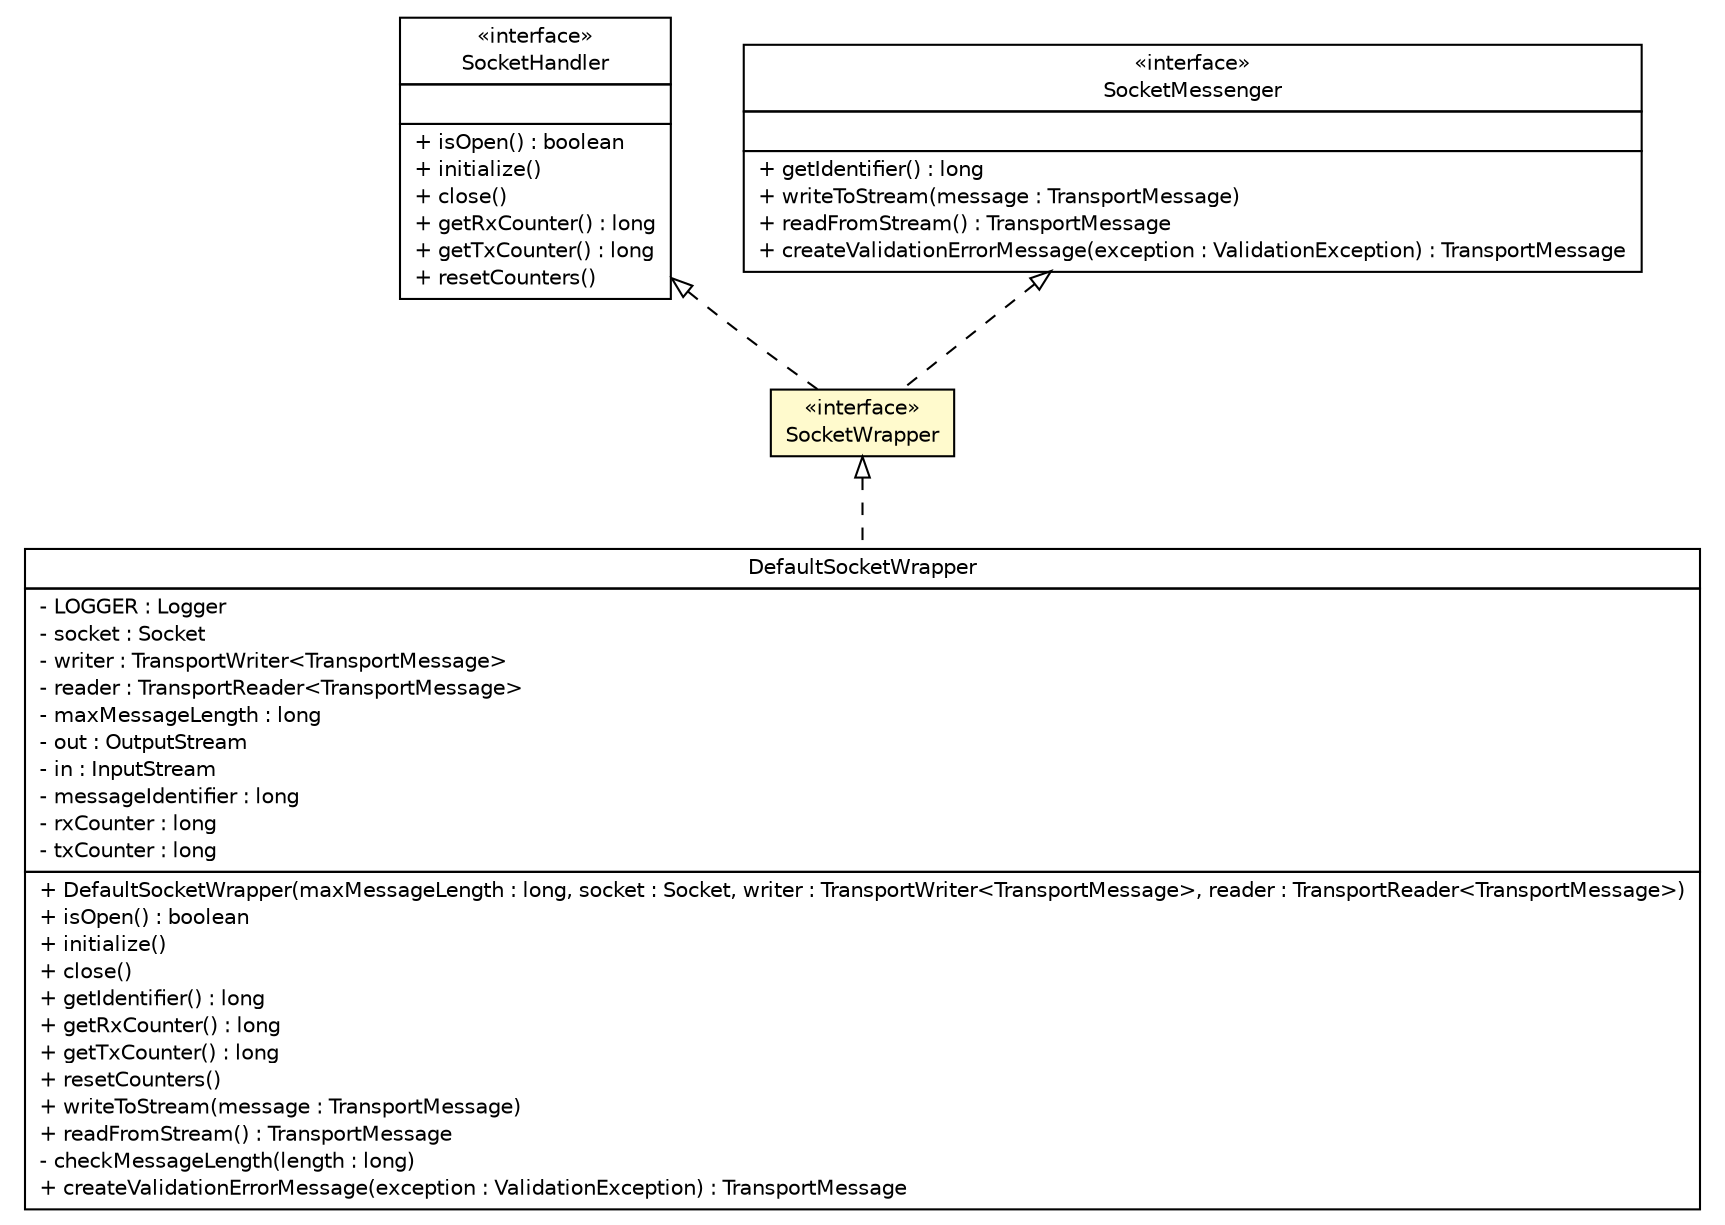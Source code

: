 #!/usr/local/bin/dot
#
# Class diagram 
# Generated by UMLGraph version R5_6 (http://www.umlgraph.org/)
#

digraph G {
	edge [fontname="Helvetica",fontsize=10,labelfontname="Helvetica",labelfontsize=10];
	node [fontname="Helvetica",fontsize=10,shape=plaintext];
	nodesep=0.25;
	ranksep=0.5;
	// org.ietf.nea.pt.socket.SocketWrapper
	c1144 [label=<<table title="org.ietf.nea.pt.socket.SocketWrapper" border="0" cellborder="1" cellspacing="0" cellpadding="2" port="p" bgcolor="lemonChiffon" href="./SocketWrapper.html">
		<tr><td><table border="0" cellspacing="0" cellpadding="1">
<tr><td align="center" balign="center"> &#171;interface&#187; </td></tr>
<tr><td align="center" balign="center"> SocketWrapper </td></tr>
		</table></td></tr>
		</table>>, URL="./SocketWrapper.html", fontname="Helvetica", fontcolor="black", fontsize=10.0];
	// org.ietf.nea.pt.socket.SocketHandler
	c1147 [label=<<table title="org.ietf.nea.pt.socket.SocketHandler" border="0" cellborder="1" cellspacing="0" cellpadding="2" port="p" href="./SocketHandler.html">
		<tr><td><table border="0" cellspacing="0" cellpadding="1">
<tr><td align="center" balign="center"> &#171;interface&#187; </td></tr>
<tr><td align="center" balign="center"> SocketHandler </td></tr>
		</table></td></tr>
		<tr><td><table border="0" cellspacing="0" cellpadding="1">
<tr><td align="left" balign="left">  </td></tr>
		</table></td></tr>
		<tr><td><table border="0" cellspacing="0" cellpadding="1">
<tr><td align="left" balign="left"> + isOpen() : boolean </td></tr>
<tr><td align="left" balign="left"> + initialize() </td></tr>
<tr><td align="left" balign="left"> + close() </td></tr>
<tr><td align="left" balign="left"> + getRxCounter() : long </td></tr>
<tr><td align="left" balign="left"> + getTxCounter() : long </td></tr>
<tr><td align="left" balign="left"> + resetCounters() </td></tr>
		</table></td></tr>
		</table>>, URL="./SocketHandler.html", fontname="Helvetica", fontcolor="black", fontsize=10.0];
	// org.ietf.nea.pt.socket.SocketMessenger
	c1148 [label=<<table title="org.ietf.nea.pt.socket.SocketMessenger" border="0" cellborder="1" cellspacing="0" cellpadding="2" port="p" href="./SocketMessenger.html">
		<tr><td><table border="0" cellspacing="0" cellpadding="1">
<tr><td align="center" balign="center"> &#171;interface&#187; </td></tr>
<tr><td align="center" balign="center"> SocketMessenger </td></tr>
		</table></td></tr>
		<tr><td><table border="0" cellspacing="0" cellpadding="1">
<tr><td align="left" balign="left">  </td></tr>
		</table></td></tr>
		<tr><td><table border="0" cellspacing="0" cellpadding="1">
<tr><td align="left" balign="left"> + getIdentifier() : long </td></tr>
<tr><td align="left" balign="left"> + writeToStream(message : TransportMessage) </td></tr>
<tr><td align="left" balign="left"> + readFromStream() : TransportMessage </td></tr>
<tr><td align="left" balign="left"> + createValidationErrorMessage(exception : ValidationException) : TransportMessage </td></tr>
		</table></td></tr>
		</table>>, URL="./SocketMessenger.html", fontname="Helvetica", fontcolor="black", fontsize=10.0];
	// org.ietf.nea.pt.socket.simple.DefaultSocketWrapper
	c1158 [label=<<table title="org.ietf.nea.pt.socket.simple.DefaultSocketWrapper" border="0" cellborder="1" cellspacing="0" cellpadding="2" port="p" href="./simple/DefaultSocketWrapper.html">
		<tr><td><table border="0" cellspacing="0" cellpadding="1">
<tr><td align="center" balign="center"> DefaultSocketWrapper </td></tr>
		</table></td></tr>
		<tr><td><table border="0" cellspacing="0" cellpadding="1">
<tr><td align="left" balign="left"> - LOGGER : Logger </td></tr>
<tr><td align="left" balign="left"> - socket : Socket </td></tr>
<tr><td align="left" balign="left"> - writer : TransportWriter&lt;TransportMessage&gt; </td></tr>
<tr><td align="left" balign="left"> - reader : TransportReader&lt;TransportMessage&gt; </td></tr>
<tr><td align="left" balign="left"> - maxMessageLength : long </td></tr>
<tr><td align="left" balign="left"> - out : OutputStream </td></tr>
<tr><td align="left" balign="left"> - in : InputStream </td></tr>
<tr><td align="left" balign="left"> - messageIdentifier : long </td></tr>
<tr><td align="left" balign="left"> - rxCounter : long </td></tr>
<tr><td align="left" balign="left"> - txCounter : long </td></tr>
		</table></td></tr>
		<tr><td><table border="0" cellspacing="0" cellpadding="1">
<tr><td align="left" balign="left"> + DefaultSocketWrapper(maxMessageLength : long, socket : Socket, writer : TransportWriter&lt;TransportMessage&gt;, reader : TransportReader&lt;TransportMessage&gt;) </td></tr>
<tr><td align="left" balign="left"> + isOpen() : boolean </td></tr>
<tr><td align="left" balign="left"> + initialize() </td></tr>
<tr><td align="left" balign="left"> + close() </td></tr>
<tr><td align="left" balign="left"> + getIdentifier() : long </td></tr>
<tr><td align="left" balign="left"> + getRxCounter() : long </td></tr>
<tr><td align="left" balign="left"> + getTxCounter() : long </td></tr>
<tr><td align="left" balign="left"> + resetCounters() </td></tr>
<tr><td align="left" balign="left"> + writeToStream(message : TransportMessage) </td></tr>
<tr><td align="left" balign="left"> + readFromStream() : TransportMessage </td></tr>
<tr><td align="left" balign="left"> - checkMessageLength(length : long) </td></tr>
<tr><td align="left" balign="left"> + createValidationErrorMessage(exception : ValidationException) : TransportMessage </td></tr>
		</table></td></tr>
		</table>>, URL="./simple/DefaultSocketWrapper.html", fontname="Helvetica", fontcolor="black", fontsize=10.0];
	//org.ietf.nea.pt.socket.SocketWrapper implements org.ietf.nea.pt.socket.SocketHandler
	c1147:p -> c1144:p [dir=back,arrowtail=empty,style=dashed];
	//org.ietf.nea.pt.socket.SocketWrapper implements org.ietf.nea.pt.socket.SocketMessenger
	c1148:p -> c1144:p [dir=back,arrowtail=empty,style=dashed];
	//org.ietf.nea.pt.socket.simple.DefaultSocketWrapper implements org.ietf.nea.pt.socket.SocketWrapper
	c1144:p -> c1158:p [dir=back,arrowtail=empty,style=dashed];
}


